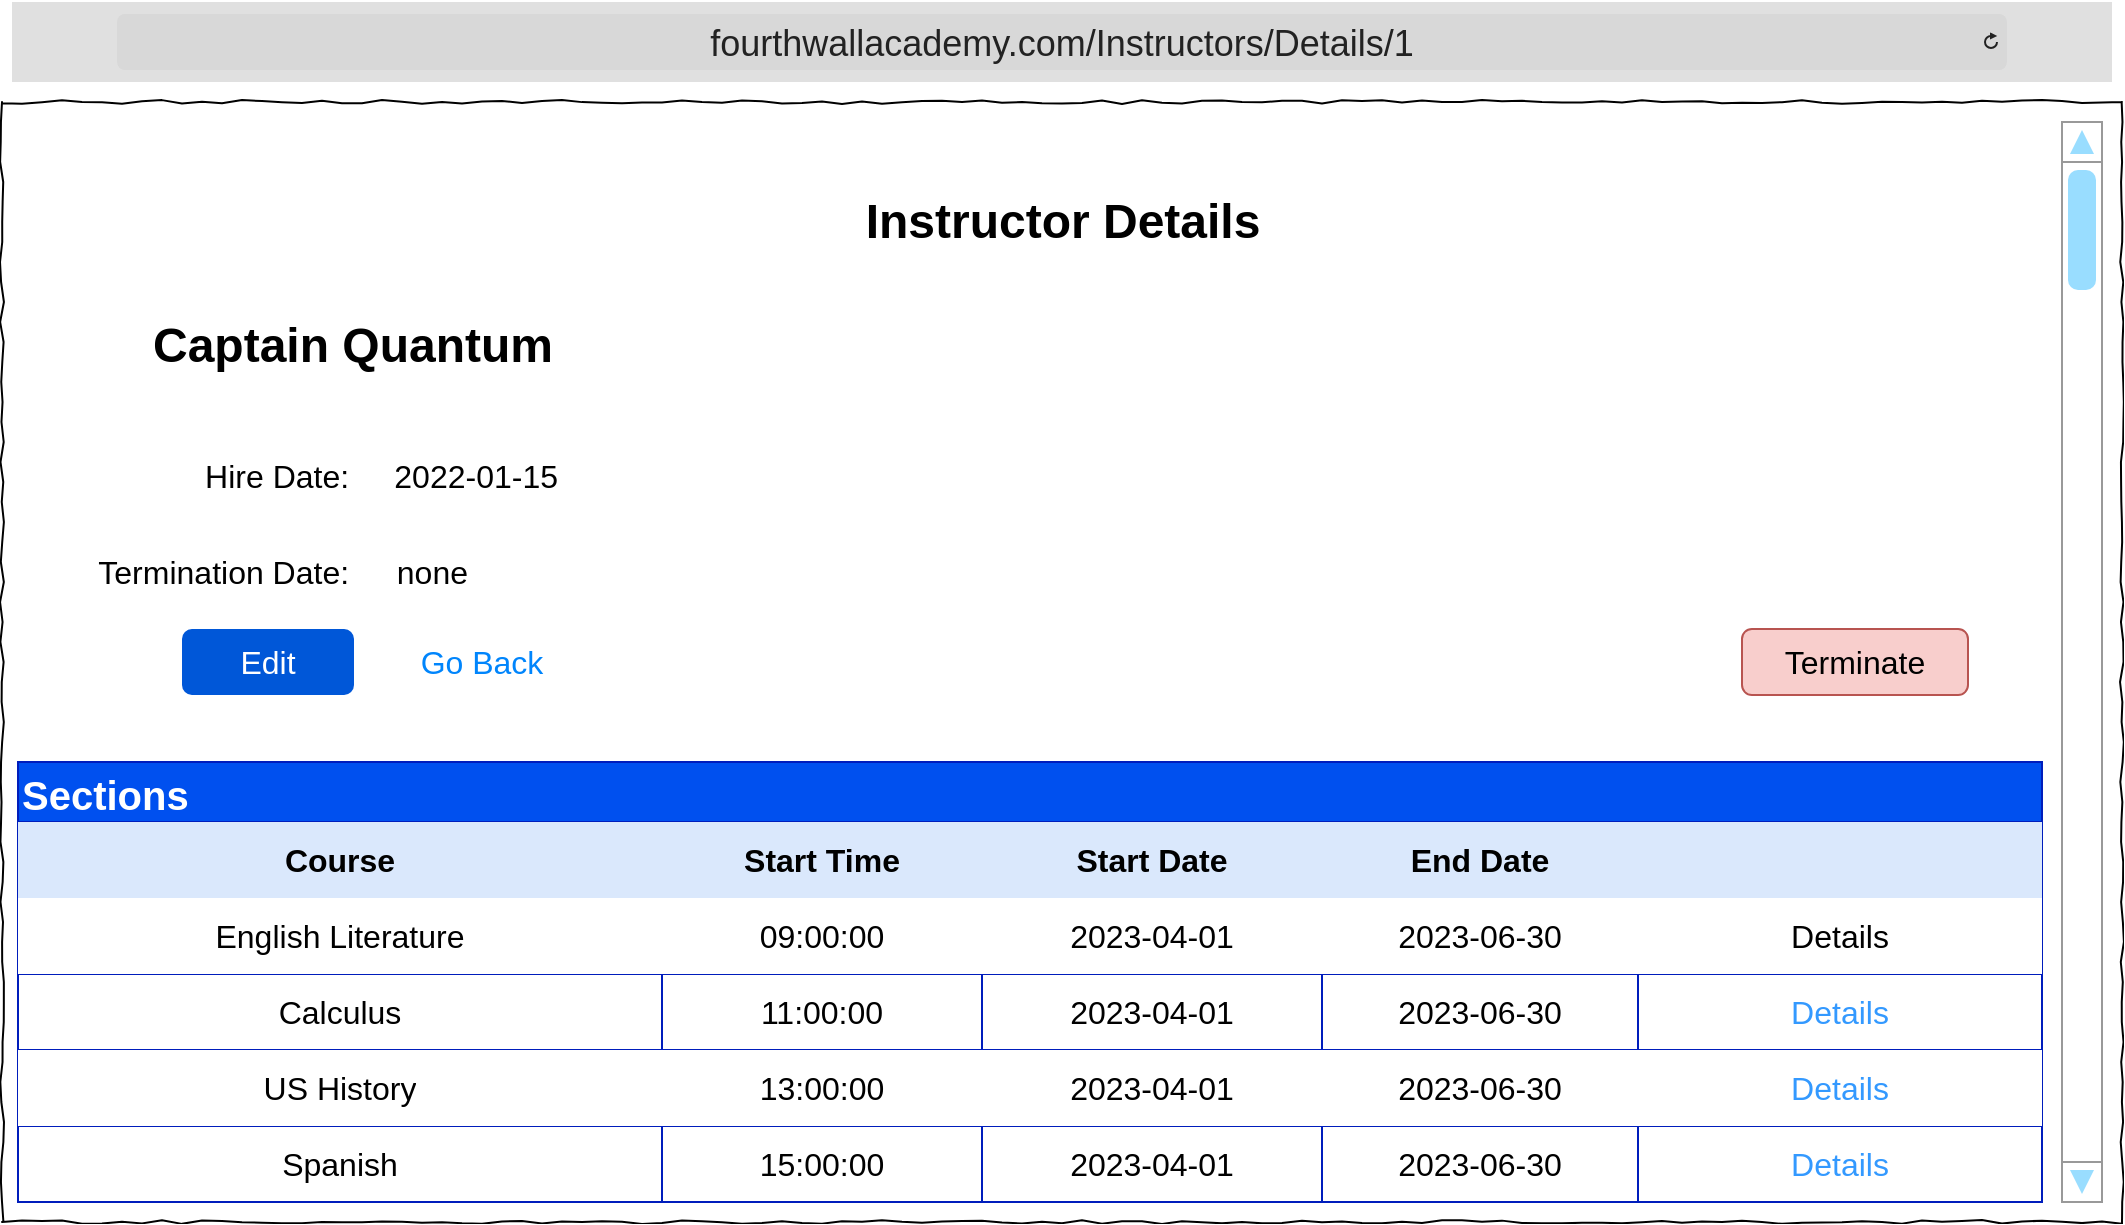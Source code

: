 <mxfile version="26.0.5">
  <diagram name="Page-1" id="03018318-947c-dd8e-b7a3-06fadd420f32">
    <mxGraphModel dx="3354" dy="1258" grid="1" gridSize="10" guides="1" tooltips="1" connect="1" arrows="1" fold="1" page="1" pageScale="1" pageWidth="1100" pageHeight="850" background="none" math="0" shadow="0">
      <root>
        <mxCell id="0" />
        <mxCell id="1" parent="0" />
        <mxCell id="677b7b8949515195-1" value="" style="whiteSpace=wrap;html=1;rounded=0;shadow=0;labelBackgroundColor=none;strokeColor=#000000;strokeWidth=1;fillColor=none;fontFamily=Verdana;fontSize=12;fontColor=#000000;align=center;comic=1;" parent="1" vertex="1">
          <mxGeometry x="20" y="60" width="1060" height="560" as="geometry" />
        </mxCell>
        <mxCell id="gBdz1FRmPUKY2ZFgMoxz-1" value="&lt;font style=&quot;font-size: 18px;&quot;&gt;fourthwallacademy.com/Instructors/Details/1&lt;/font&gt;" style="html=1;strokeWidth=1;shadow=0;dashed=0;shape=mxgraph.ios7ui.url;fillColor=#e0e0e0;strokeColor=#c0c0c0;buttonText=;strokeColor2=#222222;fontColor=#222222;fontSize=8;spacingTop=2;align=center;whiteSpace=wrap;" parent="1" vertex="1">
          <mxGeometry x="25" y="10" width="1050" height="40" as="geometry" />
        </mxCell>
        <mxCell id="CBU3p2uWpCq7XRt16fgI-1" value="Captain Quantum" style="text;strokeColor=none;fillColor=none;html=1;fontSize=24;fontStyle=1;verticalAlign=middle;align=center;" parent="1" vertex="1">
          <mxGeometry x="90" y="161.75" width="210" height="40" as="geometry" />
        </mxCell>
        <mxCell id="CBU3p2uWpCq7XRt16fgI-3" value="&lt;font style=&quot;font-size: 16px;&quot;&gt;Hire Date:&amp;nbsp;&lt;/font&gt;" style="text;html=1;align=right;verticalAlign=middle;whiteSpace=wrap;rounded=0;" parent="1" vertex="1">
          <mxGeometry x="110" y="231.75" width="90" height="30" as="geometry" />
        </mxCell>
        <mxCell id="CBU3p2uWpCq7XRt16fgI-6" value="&lt;font style=&quot;font-size: 16px;&quot;&gt;Termination Date:&amp;nbsp;&lt;/font&gt;" style="text;html=1;align=right;verticalAlign=middle;whiteSpace=wrap;rounded=0;" parent="1" vertex="1">
          <mxGeometry x="61" y="280" width="139" height="30" as="geometry" />
        </mxCell>
        <mxCell id="CBU3p2uWpCq7XRt16fgI-11" value="&lt;font style=&quot;font-size: 16px;&quot;&gt;Edit&lt;/font&gt;" style="rounded=1;fillColor=#0057D8;strokeColor=none;html=1;whiteSpace=wrap;fontColor=#ffffff;align=center;verticalAlign=middle;fontStyle=0;fontSize=12;sketch=0;" parent="1" vertex="1">
          <mxGeometry x="110" y="323.5" width="86" height="33" as="geometry" />
        </mxCell>
        <mxCell id="CBU3p2uWpCq7XRt16fgI-12" value="Go Back" style="html=1;shadow=0;dashed=0;shape=mxgraph.bootstrap.rrect;rSize=5;strokeColor=none;strokeWidth=1;fillColor=none;fontColor=#0085FC;whiteSpace=wrap;align=center;verticalAlign=middle;spacingLeft=0;fontStyle=0;fontSize=16;spacing=5;" parent="1" vertex="1">
          <mxGeometry x="210" y="320" width="100" height="40" as="geometry" />
        </mxCell>
        <mxCell id="CBU3p2uWpCq7XRt16fgI-16" value="Instructor Details" style="text;strokeColor=none;fillColor=none;html=1;fontSize=24;fontStyle=1;verticalAlign=middle;align=center;" parent="1" vertex="1">
          <mxGeometry x="445" y="100" width="210" height="40" as="geometry" />
        </mxCell>
        <mxCell id="CBU3p2uWpCq7XRt16fgI-17" value="&lt;font style=&quot;font-size: 16px;&quot;&gt;Terminate&lt;/font&gt;" style="rounded=1;fillColor=#f8cecc;strokeColor=#b85450;html=1;whiteSpace=wrap;align=center;verticalAlign=middle;fontStyle=0;fontSize=12;sketch=0;" parent="1" vertex="1">
          <mxGeometry x="890" y="323.5" width="113" height="33" as="geometry" />
        </mxCell>
        <mxCell id="RW0NIIxTmiM2ygTzFxyz-1" value="&lt;font style=&quot;font-size: 16px;&quot;&gt;2022-01-15&lt;/font&gt;" style="text;html=1;align=right;verticalAlign=middle;whiteSpace=wrap;rounded=0;" parent="1" vertex="1">
          <mxGeometry x="210" y="231.75" width="90" height="30" as="geometry" />
        </mxCell>
        <mxCell id="RW0NIIxTmiM2ygTzFxyz-3" value="&lt;font style=&quot;font-size: 16px;&quot;&gt;none&lt;/font&gt;" style="text;html=1;align=right;verticalAlign=middle;whiteSpace=wrap;rounded=0;" parent="1" vertex="1">
          <mxGeometry x="215" y="280" width="40" height="30" as="geometry" />
        </mxCell>
        <mxCell id="yfmA3VbyJ0gUPL85XCYw-1" value="Sections" style="shape=table;startSize=30;container=1;collapsible=0;childLayout=tableLayout;strokeColor=#001DBC;fontSize=20;fontStyle=1;align=left;fillColor=#0050ef;fontColor=#ffffff;" parent="1" vertex="1">
          <mxGeometry x="28" y="390" width="1012" height="220" as="geometry" />
        </mxCell>
        <mxCell id="yfmA3VbyJ0gUPL85XCYw-2" value="" style="shape=tableRow;horizontal=0;startSize=0;swimlaneHead=0;swimlaneBody=0;strokeColor=inherit;top=0;left=0;bottom=0;right=0;collapsible=0;dropTarget=0;fillColor=none;points=[[0,0.5],[1,0.5]];portConstraint=eastwest;fontSize=16;" parent="yfmA3VbyJ0gUPL85XCYw-1" vertex="1">
          <mxGeometry y="30" width="1012" height="38" as="geometry" />
        </mxCell>
        <mxCell id="yfmA3VbyJ0gUPL85XCYw-3" value="Course" style="shape=partialRectangle;html=1;whiteSpace=wrap;connectable=0;overflow=hidden;top=0;left=0;bottom=0;right=0;pointerEvents=1;fontSize=16;fontStyle=1;fillColor=#dae8fc;strokeColor=#6c8ebf;" parent="yfmA3VbyJ0gUPL85XCYw-2" vertex="1">
          <mxGeometry width="322" height="38" as="geometry">
            <mxRectangle width="322" height="38" as="alternateBounds" />
          </mxGeometry>
        </mxCell>
        <mxCell id="yfmA3VbyJ0gUPL85XCYw-4" value="Start Time" style="shape=partialRectangle;html=1;whiteSpace=wrap;connectable=0;overflow=hidden;top=0;left=0;bottom=0;right=0;pointerEvents=1;fontSize=16;fontStyle=1;fillColor=#dae8fc;strokeColor=#6c8ebf;" parent="yfmA3VbyJ0gUPL85XCYw-2" vertex="1">
          <mxGeometry x="322" width="160" height="38" as="geometry">
            <mxRectangle width="160" height="38" as="alternateBounds" />
          </mxGeometry>
        </mxCell>
        <mxCell id="yfmA3VbyJ0gUPL85XCYw-5" value="Start Date" style="shape=partialRectangle;html=1;whiteSpace=wrap;connectable=0;overflow=hidden;top=0;left=0;bottom=0;right=0;pointerEvents=1;fontSize=16;fontStyle=1;fillColor=#dae8fc;strokeColor=#6c8ebf;" parent="yfmA3VbyJ0gUPL85XCYw-2" vertex="1">
          <mxGeometry x="482" width="170" height="38" as="geometry">
            <mxRectangle width="170" height="38" as="alternateBounds" />
          </mxGeometry>
        </mxCell>
        <mxCell id="yfmA3VbyJ0gUPL85XCYw-14" value="End Date" style="shape=partialRectangle;html=1;whiteSpace=wrap;connectable=0;overflow=hidden;top=0;left=0;bottom=0;right=0;pointerEvents=1;fontSize=16;fontStyle=1;fillColor=#dae8fc;strokeColor=#6c8ebf;" parent="yfmA3VbyJ0gUPL85XCYw-2" vertex="1">
          <mxGeometry x="652" width="158" height="38" as="geometry">
            <mxRectangle width="158" height="38" as="alternateBounds" />
          </mxGeometry>
        </mxCell>
        <mxCell id="yfmA3VbyJ0gUPL85XCYw-29" style="shape=partialRectangle;html=1;whiteSpace=wrap;connectable=0;overflow=hidden;top=0;left=0;bottom=0;right=0;pointerEvents=1;fontSize=16;fontStyle=1;fillColor=#dae8fc;strokeColor=#6c8ebf;" parent="yfmA3VbyJ0gUPL85XCYw-2" vertex="1">
          <mxGeometry x="810" width="202" height="38" as="geometry">
            <mxRectangle width="202" height="38" as="alternateBounds" />
          </mxGeometry>
        </mxCell>
        <mxCell id="yfmA3VbyJ0gUPL85XCYw-6" value="" style="shape=tableRow;horizontal=0;startSize=0;swimlaneHead=0;swimlaneBody=0;strokeColor=inherit;top=0;left=0;bottom=0;right=0;collapsible=0;dropTarget=0;fillColor=none;points=[[0,0.5],[1,0.5]];portConstraint=eastwest;fontSize=16;" parent="yfmA3VbyJ0gUPL85XCYw-1" vertex="1">
          <mxGeometry y="68" width="1012" height="38" as="geometry" />
        </mxCell>
        <mxCell id="yfmA3VbyJ0gUPL85XCYw-7" value="English Literature" style="shape=partialRectangle;html=1;whiteSpace=wrap;connectable=0;overflow=hidden;top=0;left=0;bottom=0;right=0;pointerEvents=1;fontSize=16;fillColor=light-dark(#FFFFFF,#454545);" parent="yfmA3VbyJ0gUPL85XCYw-6" vertex="1">
          <mxGeometry width="322" height="38" as="geometry">
            <mxRectangle width="322" height="38" as="alternateBounds" />
          </mxGeometry>
        </mxCell>
        <mxCell id="yfmA3VbyJ0gUPL85XCYw-8" value="09:00:00" style="shape=partialRectangle;html=1;whiteSpace=wrap;connectable=0;overflow=hidden;top=0;left=0;bottom=0;right=0;pointerEvents=1;fontSize=16;fillColor=light-dark(#FFFFFF,#454545);" parent="yfmA3VbyJ0gUPL85XCYw-6" vertex="1">
          <mxGeometry x="322" width="160" height="38" as="geometry">
            <mxRectangle width="160" height="38" as="alternateBounds" />
          </mxGeometry>
        </mxCell>
        <mxCell id="yfmA3VbyJ0gUPL85XCYw-9" value="2023-04-01" style="shape=partialRectangle;html=1;whiteSpace=wrap;connectable=0;overflow=hidden;top=0;left=0;bottom=0;right=0;pointerEvents=1;fontSize=16;fillColor=light-dark(#FFFFFF,#454545);" parent="yfmA3VbyJ0gUPL85XCYw-6" vertex="1">
          <mxGeometry x="482" width="170" height="38" as="geometry">
            <mxRectangle width="170" height="38" as="alternateBounds" />
          </mxGeometry>
        </mxCell>
        <mxCell id="yfmA3VbyJ0gUPL85XCYw-15" value="2023-06-30" style="shape=partialRectangle;html=1;whiteSpace=wrap;connectable=0;overflow=hidden;top=0;left=0;bottom=0;right=0;pointerEvents=1;fontSize=16;fillColor=light-dark(#FFFFFF,#454545);" parent="yfmA3VbyJ0gUPL85XCYw-6" vertex="1">
          <mxGeometry x="652" width="158" height="38" as="geometry">
            <mxRectangle width="158" height="38" as="alternateBounds" />
          </mxGeometry>
        </mxCell>
        <mxCell id="yfmA3VbyJ0gUPL85XCYw-30" value="&lt;font style=&quot;color: light-dark(rgb(0, 0, 0), rgb(51, 153, 255));&quot;&gt;Details&lt;/font&gt;" style="shape=partialRectangle;html=1;whiteSpace=wrap;connectable=0;overflow=hidden;top=0;left=0;bottom=0;right=0;pointerEvents=1;fontSize=16;fillColor=light-dark(#FFFFFF,#454545);" parent="yfmA3VbyJ0gUPL85XCYw-6" vertex="1">
          <mxGeometry x="810" width="202" height="38" as="geometry">
            <mxRectangle width="202" height="38" as="alternateBounds" />
          </mxGeometry>
        </mxCell>
        <mxCell id="yfmA3VbyJ0gUPL85XCYw-10" value="" style="shape=tableRow;horizontal=0;startSize=0;swimlaneHead=0;swimlaneBody=0;strokeColor=inherit;top=0;left=0;bottom=0;right=0;collapsible=0;dropTarget=0;fillColor=none;points=[[0,0.5],[1,0.5]];portConstraint=eastwest;fontSize=16;" parent="yfmA3VbyJ0gUPL85XCYw-1" vertex="1">
          <mxGeometry y="106" width="1012" height="38" as="geometry" />
        </mxCell>
        <mxCell id="yfmA3VbyJ0gUPL85XCYw-11" value="Calculus" style="shape=partialRectangle;html=1;whiteSpace=wrap;connectable=0;strokeColor=inherit;overflow=hidden;fillColor=none;top=0;left=0;bottom=0;right=0;pointerEvents=1;fontSize=16;" parent="yfmA3VbyJ0gUPL85XCYw-10" vertex="1">
          <mxGeometry width="322" height="38" as="geometry">
            <mxRectangle width="322" height="38" as="alternateBounds" />
          </mxGeometry>
        </mxCell>
        <mxCell id="yfmA3VbyJ0gUPL85XCYw-12" value="11:00:00" style="shape=partialRectangle;html=1;whiteSpace=wrap;connectable=0;strokeColor=inherit;overflow=hidden;fillColor=none;top=0;left=0;bottom=0;right=0;pointerEvents=1;fontSize=16;" parent="yfmA3VbyJ0gUPL85XCYw-10" vertex="1">
          <mxGeometry x="322" width="160" height="38" as="geometry">
            <mxRectangle width="160" height="38" as="alternateBounds" />
          </mxGeometry>
        </mxCell>
        <mxCell id="yfmA3VbyJ0gUPL85XCYw-13" value="2023-04-01" style="shape=partialRectangle;html=1;whiteSpace=wrap;connectable=0;strokeColor=inherit;overflow=hidden;fillColor=none;top=0;left=0;bottom=0;right=0;pointerEvents=1;fontSize=16;" parent="yfmA3VbyJ0gUPL85XCYw-10" vertex="1">
          <mxGeometry x="482" width="170" height="38" as="geometry">
            <mxRectangle width="170" height="38" as="alternateBounds" />
          </mxGeometry>
        </mxCell>
        <mxCell id="yfmA3VbyJ0gUPL85XCYw-16" value="2023-06-30" style="shape=partialRectangle;html=1;whiteSpace=wrap;connectable=0;strokeColor=inherit;overflow=hidden;fillColor=none;top=0;left=0;bottom=0;right=0;pointerEvents=1;fontSize=16;" parent="yfmA3VbyJ0gUPL85XCYw-10" vertex="1">
          <mxGeometry x="652" width="158" height="38" as="geometry">
            <mxRectangle width="158" height="38" as="alternateBounds" />
          </mxGeometry>
        </mxCell>
        <mxCell id="yfmA3VbyJ0gUPL85XCYw-31" value="&lt;span style=&quot;color: rgb(51, 153, 255);&quot;&gt;Details&lt;/span&gt;" style="shape=partialRectangle;html=1;whiteSpace=wrap;connectable=0;strokeColor=inherit;overflow=hidden;fillColor=none;top=0;left=0;bottom=0;right=0;pointerEvents=1;fontSize=16;" parent="yfmA3VbyJ0gUPL85XCYw-10" vertex="1">
          <mxGeometry x="810" width="202" height="38" as="geometry">
            <mxRectangle width="202" height="38" as="alternateBounds" />
          </mxGeometry>
        </mxCell>
        <mxCell id="yfmA3VbyJ0gUPL85XCYw-17" style="shape=tableRow;horizontal=0;startSize=0;swimlaneHead=0;swimlaneBody=0;strokeColor=inherit;top=0;left=0;bottom=0;right=0;collapsible=0;dropTarget=0;fillColor=none;points=[[0,0.5],[1,0.5]];portConstraint=eastwest;fontSize=16;" parent="yfmA3VbyJ0gUPL85XCYw-1" vertex="1">
          <mxGeometry y="144" width="1012" height="38" as="geometry" />
        </mxCell>
        <mxCell id="yfmA3VbyJ0gUPL85XCYw-18" value="US History" style="shape=partialRectangle;html=1;whiteSpace=wrap;connectable=0;overflow=hidden;top=0;left=0;bottom=0;right=0;pointerEvents=1;fontSize=16;fillColor=light-dark(#FFFFFF,#454545);" parent="yfmA3VbyJ0gUPL85XCYw-17" vertex="1">
          <mxGeometry width="322" height="38" as="geometry">
            <mxRectangle width="322" height="38" as="alternateBounds" />
          </mxGeometry>
        </mxCell>
        <mxCell id="yfmA3VbyJ0gUPL85XCYw-19" value="13:00:00" style="shape=partialRectangle;html=1;whiteSpace=wrap;connectable=0;overflow=hidden;top=0;left=0;bottom=0;right=0;pointerEvents=1;fontSize=16;fillColor=light-dark(#FFFFFF,#454545);" parent="yfmA3VbyJ0gUPL85XCYw-17" vertex="1">
          <mxGeometry x="322" width="160" height="38" as="geometry">
            <mxRectangle width="160" height="38" as="alternateBounds" />
          </mxGeometry>
        </mxCell>
        <mxCell id="yfmA3VbyJ0gUPL85XCYw-20" value="2023-04-01" style="shape=partialRectangle;html=1;whiteSpace=wrap;connectable=0;overflow=hidden;top=0;left=0;bottom=0;right=0;pointerEvents=1;fontSize=16;fillColor=light-dark(#FFFFFF,#454545);" parent="yfmA3VbyJ0gUPL85XCYw-17" vertex="1">
          <mxGeometry x="482" width="170" height="38" as="geometry">
            <mxRectangle width="170" height="38" as="alternateBounds" />
          </mxGeometry>
        </mxCell>
        <mxCell id="yfmA3VbyJ0gUPL85XCYw-21" value="2023-06-30" style="shape=partialRectangle;html=1;whiteSpace=wrap;connectable=0;overflow=hidden;top=0;left=0;bottom=0;right=0;pointerEvents=1;fontSize=16;fillColor=light-dark(#FFFFFF,#454545);" parent="yfmA3VbyJ0gUPL85XCYw-17" vertex="1">
          <mxGeometry x="652" width="158" height="38" as="geometry">
            <mxRectangle width="158" height="38" as="alternateBounds" />
          </mxGeometry>
        </mxCell>
        <mxCell id="yfmA3VbyJ0gUPL85XCYw-32" value="&lt;span style=&quot;color: rgb(51, 153, 255);&quot;&gt;Details&lt;/span&gt;" style="shape=partialRectangle;html=1;whiteSpace=wrap;connectable=0;overflow=hidden;top=0;left=0;bottom=0;right=0;pointerEvents=1;fontSize=16;fillColor=light-dark(#FFFFFF,#454545);" parent="yfmA3VbyJ0gUPL85XCYw-17" vertex="1">
          <mxGeometry x="810" width="202" height="38" as="geometry">
            <mxRectangle width="202" height="38" as="alternateBounds" />
          </mxGeometry>
        </mxCell>
        <mxCell id="yfmA3VbyJ0gUPL85XCYw-22" style="shape=tableRow;horizontal=0;startSize=0;swimlaneHead=0;swimlaneBody=0;strokeColor=inherit;top=0;left=0;bottom=0;right=0;collapsible=0;dropTarget=0;fillColor=none;points=[[0,0.5],[1,0.5]];portConstraint=eastwest;fontSize=16;" parent="yfmA3VbyJ0gUPL85XCYw-1" vertex="1">
          <mxGeometry y="182" width="1012" height="38" as="geometry" />
        </mxCell>
        <mxCell id="yfmA3VbyJ0gUPL85XCYw-23" value="Spanish" style="shape=partialRectangle;html=1;whiteSpace=wrap;connectable=0;strokeColor=inherit;overflow=hidden;fillColor=none;top=0;left=0;bottom=0;right=0;pointerEvents=1;fontSize=16;" parent="yfmA3VbyJ0gUPL85XCYw-22" vertex="1">
          <mxGeometry width="322" height="38" as="geometry">
            <mxRectangle width="322" height="38" as="alternateBounds" />
          </mxGeometry>
        </mxCell>
        <mxCell id="yfmA3VbyJ0gUPL85XCYw-24" value="15:00:00" style="shape=partialRectangle;html=1;whiteSpace=wrap;connectable=0;strokeColor=inherit;overflow=hidden;fillColor=none;top=0;left=0;bottom=0;right=0;pointerEvents=1;fontSize=16;" parent="yfmA3VbyJ0gUPL85XCYw-22" vertex="1">
          <mxGeometry x="322" width="160" height="38" as="geometry">
            <mxRectangle width="160" height="38" as="alternateBounds" />
          </mxGeometry>
        </mxCell>
        <mxCell id="yfmA3VbyJ0gUPL85XCYw-25" value="2023-04-01" style="shape=partialRectangle;html=1;whiteSpace=wrap;connectable=0;strokeColor=inherit;overflow=hidden;fillColor=none;top=0;left=0;bottom=0;right=0;pointerEvents=1;fontSize=16;" parent="yfmA3VbyJ0gUPL85XCYw-22" vertex="1">
          <mxGeometry x="482" width="170" height="38" as="geometry">
            <mxRectangle width="170" height="38" as="alternateBounds" />
          </mxGeometry>
        </mxCell>
        <mxCell id="yfmA3VbyJ0gUPL85XCYw-26" value="2023-06-30" style="shape=partialRectangle;html=1;whiteSpace=wrap;connectable=0;strokeColor=inherit;overflow=hidden;fillColor=none;top=0;left=0;bottom=0;right=0;pointerEvents=1;fontSize=16;" parent="yfmA3VbyJ0gUPL85XCYw-22" vertex="1">
          <mxGeometry x="652" width="158" height="38" as="geometry">
            <mxRectangle width="158" height="38" as="alternateBounds" />
          </mxGeometry>
        </mxCell>
        <mxCell id="yfmA3VbyJ0gUPL85XCYw-33" value="&lt;span style=&quot;color: rgb(51, 153, 255);&quot;&gt;Details&lt;/span&gt;" style="shape=partialRectangle;html=1;whiteSpace=wrap;connectable=0;strokeColor=inherit;overflow=hidden;fillColor=none;top=0;left=0;bottom=0;right=0;pointerEvents=1;fontSize=16;" parent="yfmA3VbyJ0gUPL85XCYw-22" vertex="1">
          <mxGeometry x="810" width="202" height="38" as="geometry">
            <mxRectangle width="202" height="38" as="alternateBounds" />
          </mxGeometry>
        </mxCell>
        <mxCell id="yfmA3VbyJ0gUPL85XCYw-28" value="" style="verticalLabelPosition=bottom;shadow=0;dashed=0;align=center;html=1;verticalAlign=top;strokeWidth=1;shape=mxgraph.mockup.navigation.scrollBar;strokeColor=#999999;barPos=99.091;fillColor2=#99ddff;strokeColor2=none;direction=north;" parent="1" vertex="1">
          <mxGeometry x="1050" y="70" width="20" height="540" as="geometry" />
        </mxCell>
      </root>
    </mxGraphModel>
  </diagram>
</mxfile>
